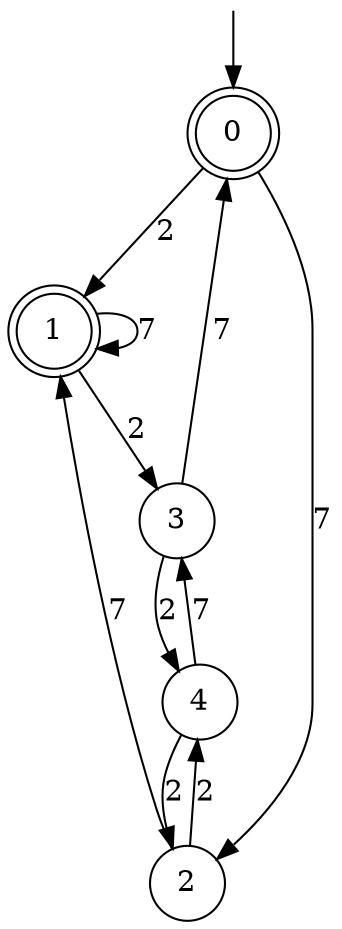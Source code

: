 digraph g {

	s0 [shape="doublecircle" label="0"];
	s1 [shape="doublecircle" label="1"];
	s2 [shape="circle" label="2"];
	s3 [shape="circle" label="3"];
	s4 [shape="circle" label="4"];
	s0 -> s1 [label="2"];
	s0 -> s2 [label="7"];
	s1 -> s3 [label="2"];
	s1 -> s1 [label="7"];
	s2 -> s4 [label="2"];
	s2 -> s1 [label="7"];
	s3 -> s4 [label="2"];
	s3 -> s0 [label="7"];
	s4 -> s2 [label="2"];
	s4 -> s3 [label="7"];

__start0 [label="" shape="none" width="0" height="0"];
__start0 -> s0;

}
